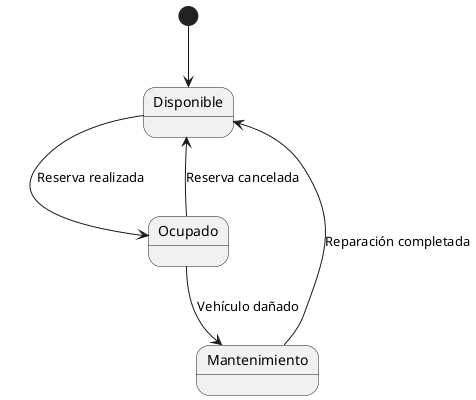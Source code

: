 @startuml
[*] --> Disponible
Disponible --> Ocupado : Reserva realizada
Ocupado --> Disponible : Reserva cancelada
Ocupado --> Mantenimiento : Vehículo dañado
Mantenimiento --> Disponible : Reparación completada
@enduml